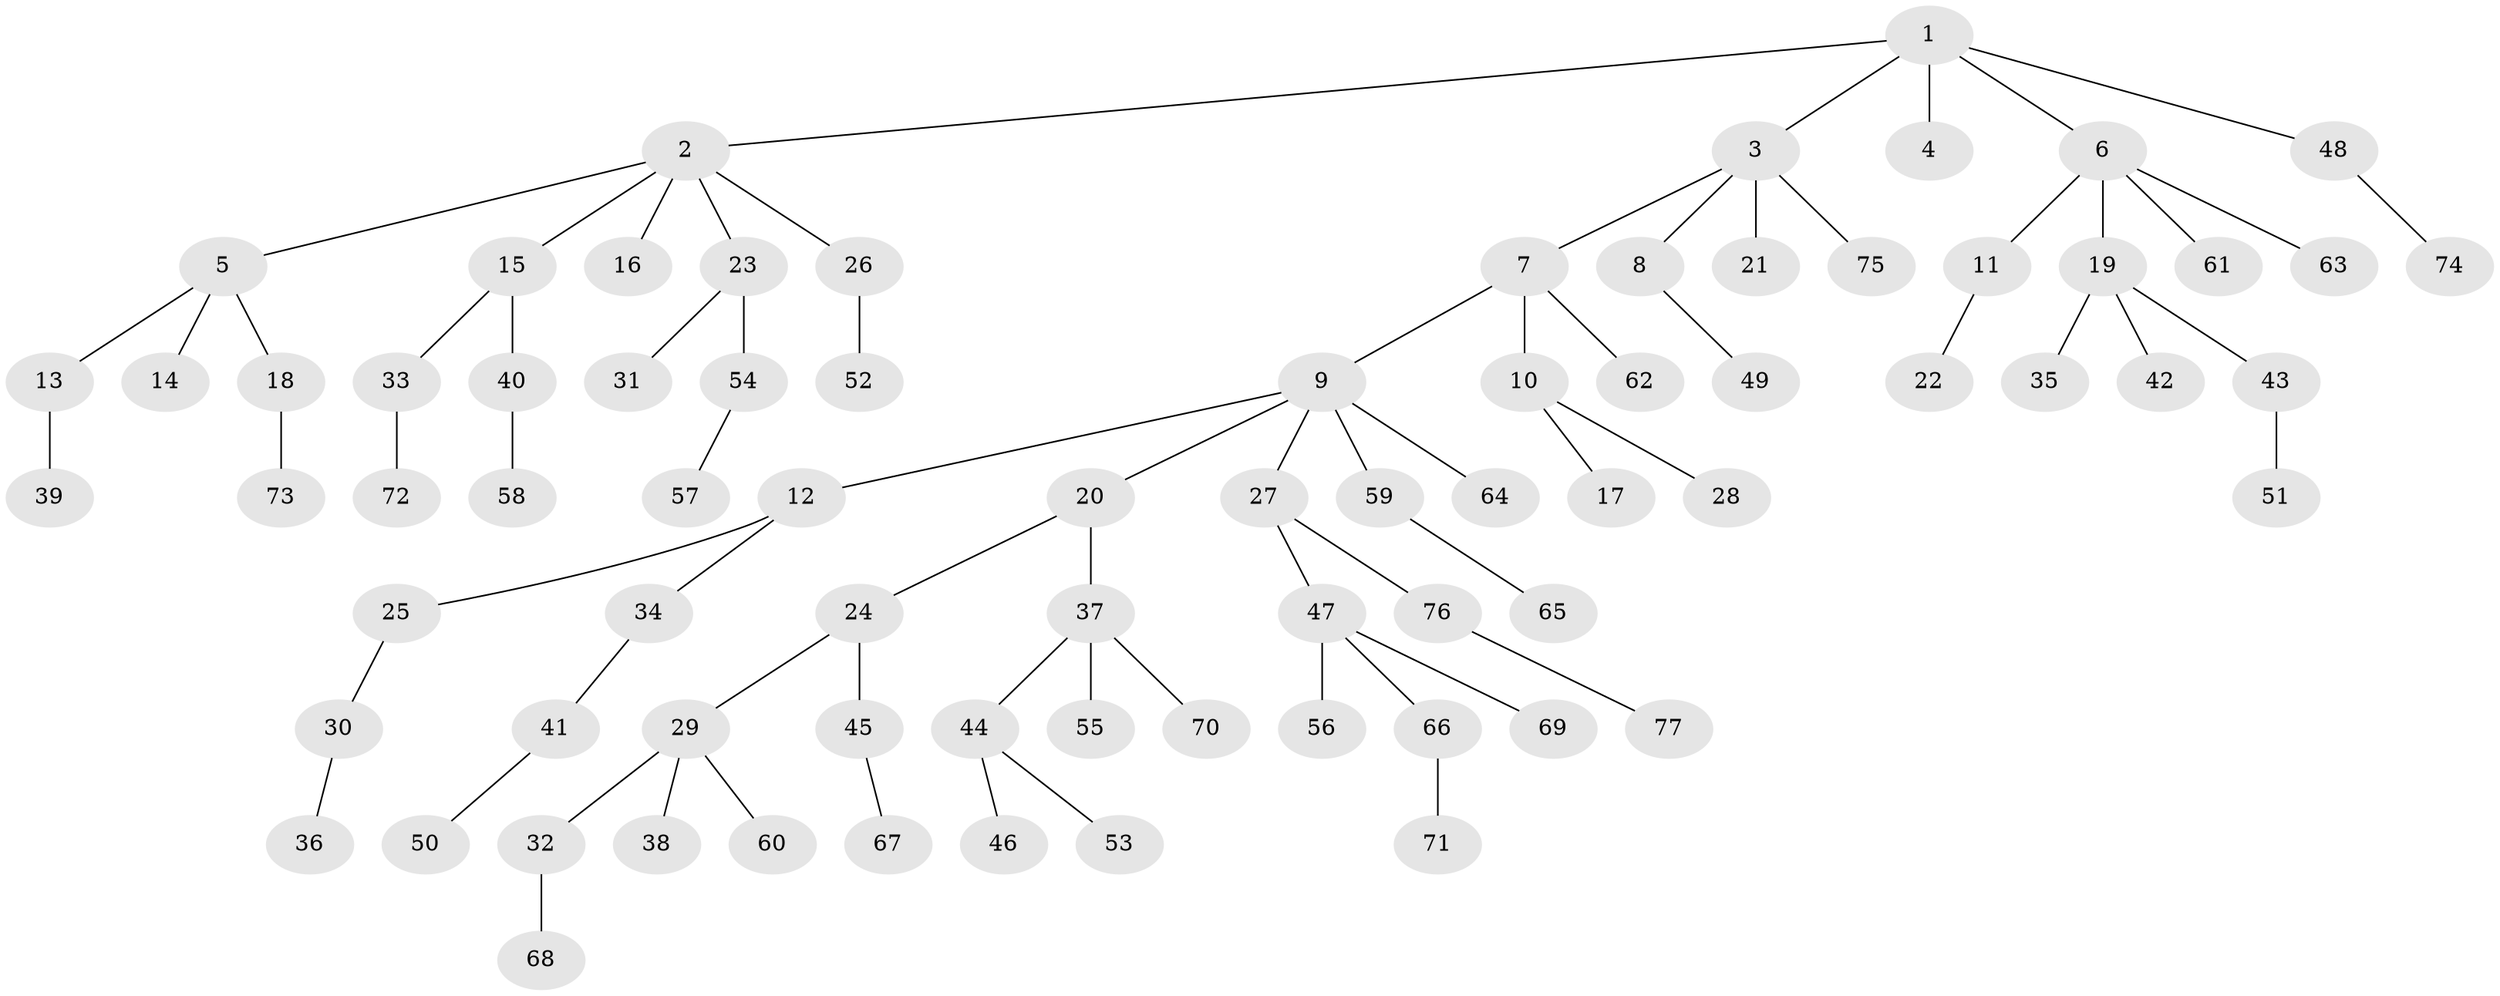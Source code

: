 // Generated by graph-tools (version 1.1) at 2025/26/03/09/25 03:26:29]
// undirected, 77 vertices, 76 edges
graph export_dot {
graph [start="1"]
  node [color=gray90,style=filled];
  1;
  2;
  3;
  4;
  5;
  6;
  7;
  8;
  9;
  10;
  11;
  12;
  13;
  14;
  15;
  16;
  17;
  18;
  19;
  20;
  21;
  22;
  23;
  24;
  25;
  26;
  27;
  28;
  29;
  30;
  31;
  32;
  33;
  34;
  35;
  36;
  37;
  38;
  39;
  40;
  41;
  42;
  43;
  44;
  45;
  46;
  47;
  48;
  49;
  50;
  51;
  52;
  53;
  54;
  55;
  56;
  57;
  58;
  59;
  60;
  61;
  62;
  63;
  64;
  65;
  66;
  67;
  68;
  69;
  70;
  71;
  72;
  73;
  74;
  75;
  76;
  77;
  1 -- 2;
  1 -- 3;
  1 -- 4;
  1 -- 6;
  1 -- 48;
  2 -- 5;
  2 -- 15;
  2 -- 16;
  2 -- 23;
  2 -- 26;
  3 -- 7;
  3 -- 8;
  3 -- 21;
  3 -- 75;
  5 -- 13;
  5 -- 14;
  5 -- 18;
  6 -- 11;
  6 -- 19;
  6 -- 61;
  6 -- 63;
  7 -- 9;
  7 -- 10;
  7 -- 62;
  8 -- 49;
  9 -- 12;
  9 -- 20;
  9 -- 27;
  9 -- 59;
  9 -- 64;
  10 -- 17;
  10 -- 28;
  11 -- 22;
  12 -- 25;
  12 -- 34;
  13 -- 39;
  15 -- 33;
  15 -- 40;
  18 -- 73;
  19 -- 35;
  19 -- 42;
  19 -- 43;
  20 -- 24;
  20 -- 37;
  23 -- 31;
  23 -- 54;
  24 -- 29;
  24 -- 45;
  25 -- 30;
  26 -- 52;
  27 -- 47;
  27 -- 76;
  29 -- 32;
  29 -- 38;
  29 -- 60;
  30 -- 36;
  32 -- 68;
  33 -- 72;
  34 -- 41;
  37 -- 44;
  37 -- 55;
  37 -- 70;
  40 -- 58;
  41 -- 50;
  43 -- 51;
  44 -- 46;
  44 -- 53;
  45 -- 67;
  47 -- 56;
  47 -- 66;
  47 -- 69;
  48 -- 74;
  54 -- 57;
  59 -- 65;
  66 -- 71;
  76 -- 77;
}
